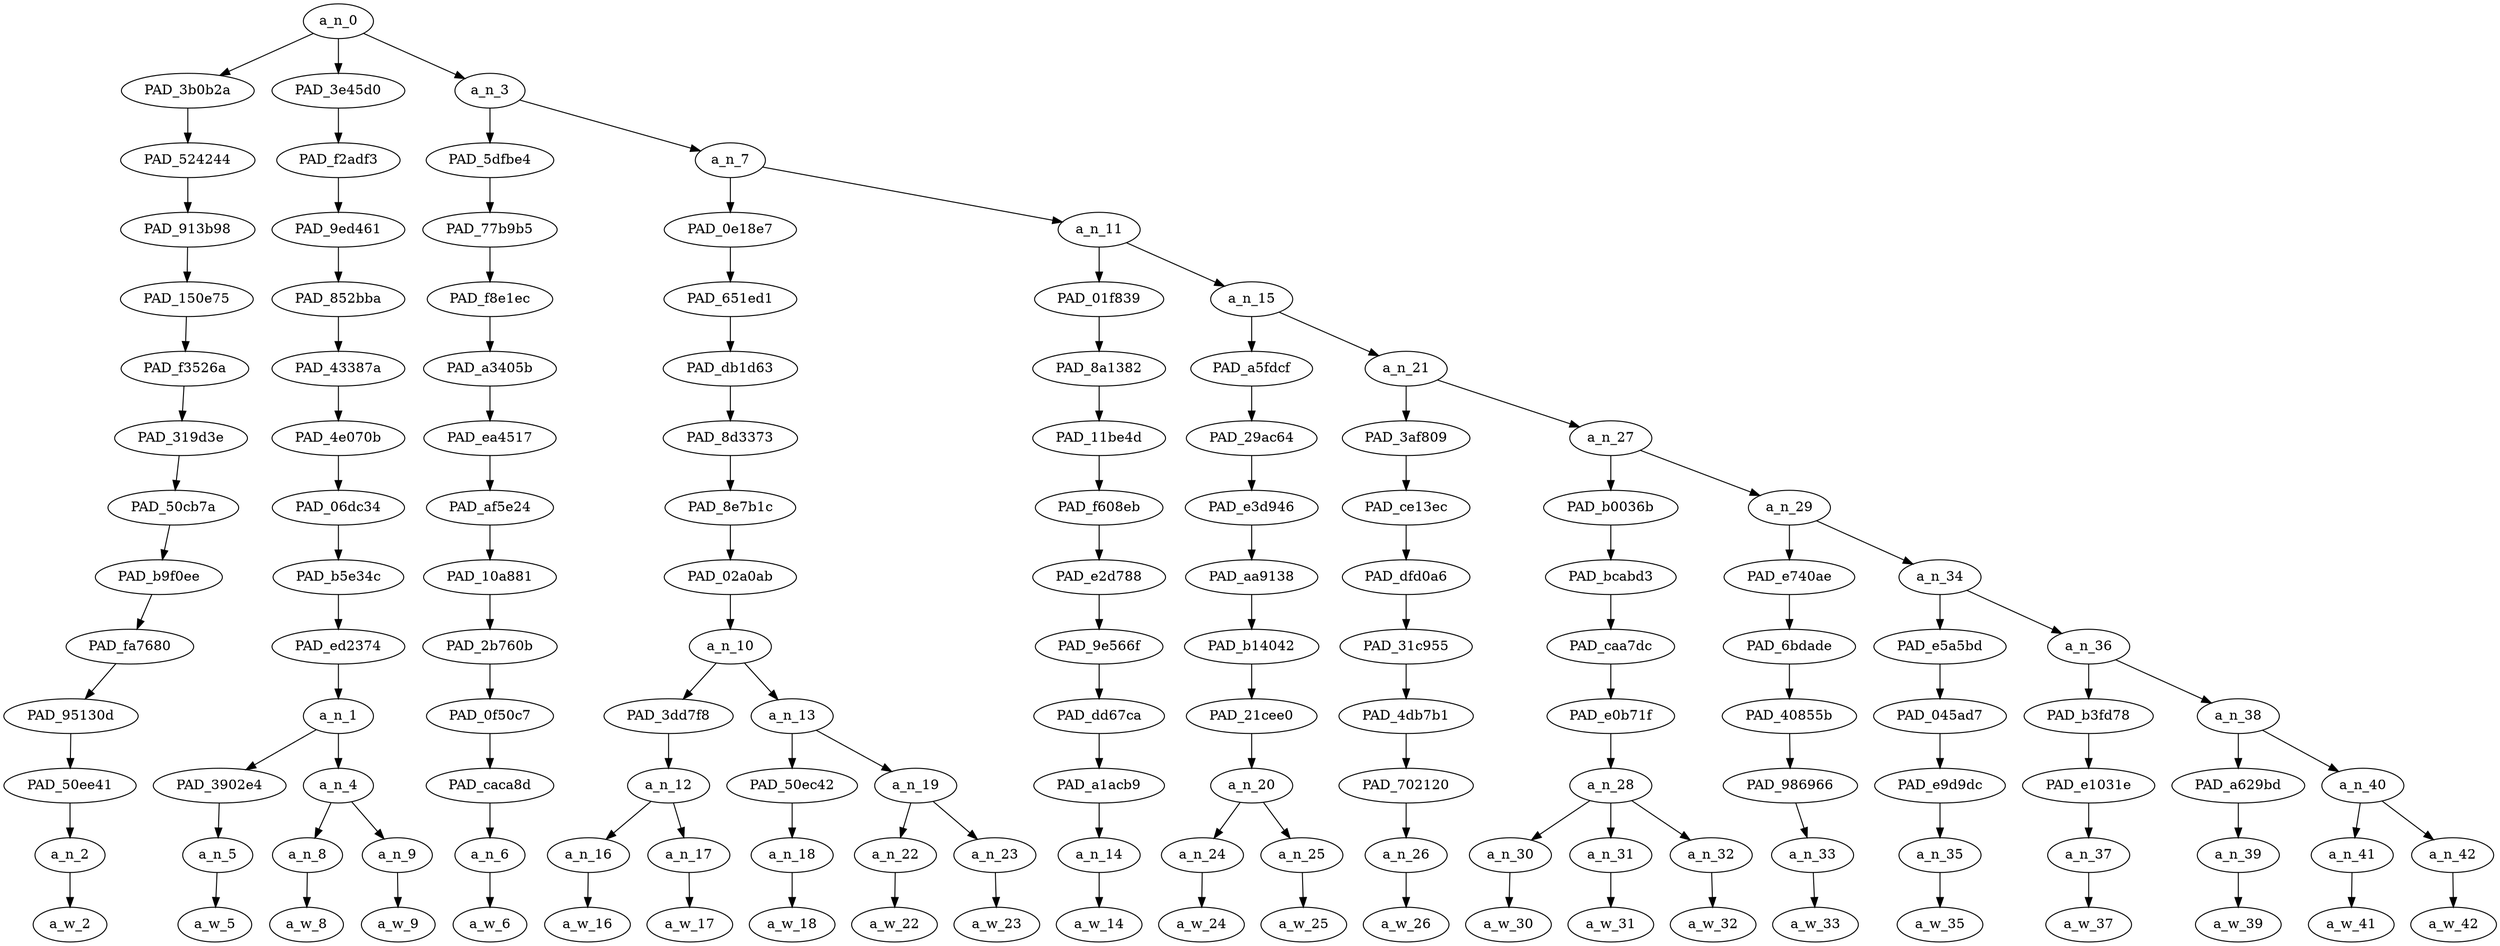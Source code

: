 strict digraph "" {
	a_n_0	[div_dir=1,
		index=0,
		level=13,
		pos="3.5987955729166665,13!",
		text_span="[0, 1, 2, 3, 4, 5, 6, 7, 8, 9, 10, 11, 12, 13, 14, 15, 16, 17, 18, 19, 20, 21, 22]",
		value=1.00000000];
	PAD_3b0b2a	[div_dir=1,
		index=1,
		level=12,
		pos="3.0,12!",
		text_span="[3]",
		value=0.02761832];
	a_n_0 -> PAD_3b0b2a;
	PAD_3e45d0	[div_dir=1,
		index=0,
		level=12,
		pos="1.25,12!",
		text_span="[0, 1, 2]",
		value=0.08497937];
	a_n_0 -> PAD_3e45d0;
	a_n_3	[div_dir=1,
		index=2,
		level=12,
		pos="6.54638671875,12!",
		text_span="[4, 5, 6, 7, 8, 9, 10, 11, 12, 13, 14, 15, 16, 17, 18, 19, 20, 21, 22]",
		value=0.88699676];
	a_n_0 -> a_n_3;
	PAD_524244	[div_dir=1,
		index=1,
		level=11,
		pos="3.0,11!",
		text_span="[3]",
		value=0.02761832];
	PAD_3b0b2a -> PAD_524244;
	PAD_913b98	[div_dir=1,
		index=1,
		level=10,
		pos="3.0,10!",
		text_span="[3]",
		value=0.02761832];
	PAD_524244 -> PAD_913b98;
	PAD_150e75	[div_dir=1,
		index=1,
		level=9,
		pos="3.0,9!",
		text_span="[3]",
		value=0.02761832];
	PAD_913b98 -> PAD_150e75;
	PAD_f3526a	[div_dir=1,
		index=1,
		level=8,
		pos="3.0,8!",
		text_span="[3]",
		value=0.02761832];
	PAD_150e75 -> PAD_f3526a;
	PAD_319d3e	[div_dir=1,
		index=1,
		level=7,
		pos="3.0,7!",
		text_span="[3]",
		value=0.02761832];
	PAD_f3526a -> PAD_319d3e;
	PAD_50cb7a	[div_dir=1,
		index=1,
		level=6,
		pos="3.0,6!",
		text_span="[3]",
		value=0.02761832];
	PAD_319d3e -> PAD_50cb7a;
	PAD_b9f0ee	[div_dir=1,
		index=1,
		level=5,
		pos="3.0,5!",
		text_span="[3]",
		value=0.02761832];
	PAD_50cb7a -> PAD_b9f0ee;
	PAD_fa7680	[div_dir=1,
		index=1,
		level=4,
		pos="3.0,4!",
		text_span="[3]",
		value=0.02761832];
	PAD_b9f0ee -> PAD_fa7680;
	PAD_95130d	[div_dir=1,
		index=1,
		level=3,
		pos="3.0,3!",
		text_span="[3]",
		value=0.02761832];
	PAD_fa7680 -> PAD_95130d;
	PAD_50ee41	[div_dir=1,
		index=2,
		level=2,
		pos="3.0,2!",
		text_span="[3]",
		value=0.02761832];
	PAD_95130d -> PAD_50ee41;
	a_n_2	[div_dir=1,
		index=3,
		level=1,
		pos="3.0,1!",
		text_span="[3]",
		value=0.02761832];
	PAD_50ee41 -> a_n_2;
	a_w_2	[div_dir=0,
		index=3,
		level=0,
		pos="3,0!",
		text_span="[3]",
		value=he];
	a_n_2 -> a_w_2;
	PAD_f2adf3	[div_dir=1,
		index=0,
		level=11,
		pos="1.25,11!",
		text_span="[0, 1, 2]",
		value=0.08497937];
	PAD_3e45d0 -> PAD_f2adf3;
	PAD_9ed461	[div_dir=1,
		index=0,
		level=10,
		pos="1.25,10!",
		text_span="[0, 1, 2]",
		value=0.08497937];
	PAD_f2adf3 -> PAD_9ed461;
	PAD_852bba	[div_dir=1,
		index=0,
		level=9,
		pos="1.25,9!",
		text_span="[0, 1, 2]",
		value=0.08497937];
	PAD_9ed461 -> PAD_852bba;
	PAD_43387a	[div_dir=1,
		index=0,
		level=8,
		pos="1.25,8!",
		text_span="[0, 1, 2]",
		value=0.08497937];
	PAD_852bba -> PAD_43387a;
	PAD_4e070b	[div_dir=1,
		index=0,
		level=7,
		pos="1.25,7!",
		text_span="[0, 1, 2]",
		value=0.08497937];
	PAD_43387a -> PAD_4e070b;
	PAD_06dc34	[div_dir=1,
		index=0,
		level=6,
		pos="1.25,6!",
		text_span="[0, 1, 2]",
		value=0.08497937];
	PAD_4e070b -> PAD_06dc34;
	PAD_b5e34c	[div_dir=1,
		index=0,
		level=5,
		pos="1.25,5!",
		text_span="[0, 1, 2]",
		value=0.08497937];
	PAD_06dc34 -> PAD_b5e34c;
	PAD_ed2374	[div_dir=1,
		index=0,
		level=4,
		pos="1.25,4!",
		text_span="[0, 1, 2]",
		value=0.08497937];
	PAD_b5e34c -> PAD_ed2374;
	a_n_1	[div_dir=1,
		index=0,
		level=3,
		pos="1.25,3!",
		text_span="[0, 1, 2]",
		value=0.08497937];
	PAD_ed2374 -> a_n_1;
	PAD_3902e4	[div_dir=1,
		index=1,
		level=2,
		pos="2.0,2!",
		text_span="[2]",
		value=0.02743146];
	a_n_1 -> PAD_3902e4;
	a_n_4	[div_dir=1,
		index=0,
		level=2,
		pos="0.5,2!",
		text_span="[0, 1]",
		value=0.05728306];
	a_n_1 -> a_n_4;
	a_n_5	[div_dir=1,
		index=2,
		level=1,
		pos="2.0,1!",
		text_span="[2]",
		value=0.02743146];
	PAD_3902e4 -> a_n_5;
	a_w_5	[div_dir=0,
		index=2,
		level=0,
		pos="2,0!",
		text_span="[2]",
		value=back];
	a_n_5 -> a_w_5;
	a_n_8	[div_dir=1,
		index=0,
		level=1,
		pos="0.0,1!",
		text_span="[0]",
		value=0.02766090];
	a_n_4 -> a_n_8;
	a_n_9	[div_dir=1,
		index=1,
		level=1,
		pos="1.0,1!",
		text_span="[1]",
		value=0.02944610];
	a_n_4 -> a_n_9;
	a_w_8	[div_dir=0,
		index=0,
		level=0,
		pos="0,0!",
		text_span="[0]",
		value=few];
	a_n_8 -> a_w_8;
	a_w_9	[div_dir=0,
		index=1,
		level=0,
		pos="1,0!",
		text_span="[1]",
		value=weeks];
	a_n_9 -> a_w_9;
	PAD_5dfbe4	[div_dir=1,
		index=2,
		level=11,
		pos="4.0,11!",
		text_span="[4]",
		value=0.03856982];
	a_n_3 -> PAD_5dfbe4;
	a_n_7	[div_dir=1,
		index=3,
		level=11,
		pos="9.0927734375,11!",
		text_span="[5, 6, 7, 8, 9, 10, 11, 12, 13, 14, 15, 16, 17, 18, 19, 20, 21, 22]",
		value=0.84811583];
	a_n_3 -> a_n_7;
	PAD_77b9b5	[div_dir=1,
		index=2,
		level=10,
		pos="4.0,10!",
		text_span="[4]",
		value=0.03856982];
	PAD_5dfbe4 -> PAD_77b9b5;
	PAD_f8e1ec	[div_dir=1,
		index=2,
		level=9,
		pos="4.0,9!",
		text_span="[4]",
		value=0.03856982];
	PAD_77b9b5 -> PAD_f8e1ec;
	PAD_a3405b	[div_dir=1,
		index=2,
		level=8,
		pos="4.0,8!",
		text_span="[4]",
		value=0.03856982];
	PAD_f8e1ec -> PAD_a3405b;
	PAD_ea4517	[div_dir=1,
		index=2,
		level=7,
		pos="4.0,7!",
		text_span="[4]",
		value=0.03856982];
	PAD_a3405b -> PAD_ea4517;
	PAD_af5e24	[div_dir=1,
		index=2,
		level=6,
		pos="4.0,6!",
		text_span="[4]",
		value=0.03856982];
	PAD_ea4517 -> PAD_af5e24;
	PAD_10a881	[div_dir=1,
		index=2,
		level=5,
		pos="4.0,5!",
		text_span="[4]",
		value=0.03856982];
	PAD_af5e24 -> PAD_10a881;
	PAD_2b760b	[div_dir=1,
		index=2,
		level=4,
		pos="4.0,4!",
		text_span="[4]",
		value=0.03856982];
	PAD_10a881 -> PAD_2b760b;
	PAD_0f50c7	[div_dir=1,
		index=2,
		level=3,
		pos="4.0,3!",
		text_span="[4]",
		value=0.03856982];
	PAD_2b760b -> PAD_0f50c7;
	PAD_caca8d	[div_dir=1,
		index=3,
		level=2,
		pos="4.0,2!",
		text_span="[4]",
		value=0.03856982];
	PAD_0f50c7 -> PAD_caca8d;
	a_n_6	[div_dir=1,
		index=4,
		level=1,
		pos="4.0,1!",
		text_span="[4]",
		value=0.03856982];
	PAD_caca8d -> a_n_6;
	a_w_6	[div_dir=0,
		index=4,
		level=0,
		pos="4,0!",
		text_span="[4]",
		value=quoted];
	a_n_6 -> a_w_6;
	PAD_0e18e7	[div_dir=1,
		index=3,
		level=10,
		pos="6.625,10!",
		text_span="[5, 6, 7, 8, 9]",
		value=0.16647238];
	a_n_7 -> PAD_0e18e7;
	a_n_11	[div_dir=1,
		index=4,
		level=10,
		pos="11.560546875,10!",
		text_span="[10, 11, 12, 13, 14, 15, 16, 17, 18, 19, 20, 21, 22]",
		value=0.68134812];
	a_n_7 -> a_n_11;
	PAD_651ed1	[div_dir=1,
		index=3,
		level=9,
		pos="6.625,9!",
		text_span="[5, 6, 7, 8, 9]",
		value=0.16647238];
	PAD_0e18e7 -> PAD_651ed1;
	PAD_db1d63	[div_dir=1,
		index=3,
		level=8,
		pos="6.625,8!",
		text_span="[5, 6, 7, 8, 9]",
		value=0.16647238];
	PAD_651ed1 -> PAD_db1d63;
	PAD_8d3373	[div_dir=1,
		index=3,
		level=7,
		pos="6.625,7!",
		text_span="[5, 6, 7, 8, 9]",
		value=0.16647238];
	PAD_db1d63 -> PAD_8d3373;
	PAD_8e7b1c	[div_dir=1,
		index=3,
		level=6,
		pos="6.625,6!",
		text_span="[5, 6, 7, 8, 9]",
		value=0.16647238];
	PAD_8d3373 -> PAD_8e7b1c;
	PAD_02a0ab	[div_dir=1,
		index=3,
		level=5,
		pos="6.625,5!",
		text_span="[5, 6, 7, 8, 9]",
		value=0.16647238];
	PAD_8e7b1c -> PAD_02a0ab;
	a_n_10	[div_dir=1,
		index=3,
		level=4,
		pos="6.625,4!",
		text_span="[5, 6, 7, 8, 9]",
		value=0.16647238];
	PAD_02a0ab -> a_n_10;
	PAD_3dd7f8	[div_dir=1,
		index=3,
		level=3,
		pos="5.5,3!",
		text_span="[5, 6]",
		value=0.09061917];
	a_n_10 -> PAD_3dd7f8;
	a_n_13	[div_dir=1,
		index=4,
		level=3,
		pos="7.75,3!",
		text_span="[7, 8, 9]",
		value=0.07566871];
	a_n_10 -> a_n_13;
	a_n_12	[div_dir=1,
		index=4,
		level=2,
		pos="5.5,2!",
		text_span="[5, 6]",
		value=0.09061917];
	PAD_3dd7f8 -> a_n_12;
	a_n_16	[div_dir=1,
		index=5,
		level=1,
		pos="5.0,1!",
		text_span="[5]",
		value=0.02051504];
	a_n_12 -> a_n_16;
	a_n_17	[div_dir=1,
		index=6,
		level=1,
		pos="6.0,1!",
		text_span="[6]",
		value=0.06997640];
	a_n_12 -> a_n_17;
	a_w_16	[div_dir=0,
		index=5,
		level=0,
		pos="5,0!",
		text_span="[5]",
		value=a];
	a_n_16 -> a_w_16;
	a_w_17	[div_dir=0,
		index=6,
		level=0,
		pos="6,0!",
		text_span="[6]",
		value=statistic];
	a_n_17 -> a_w_17;
	PAD_50ec42	[div_dir=1,
		index=5,
		level=2,
		pos="7.0,2!",
		text_span="[7]",
		value=0.01867214];
	a_n_13 -> PAD_50ec42;
	a_n_19	[div_dir=1,
		index=6,
		level=2,
		pos="8.5,2!",
		text_span="[8, 9]",
		value=0.05686310];
	a_n_13 -> a_n_19;
	a_n_18	[div_dir=1,
		index=7,
		level=1,
		pos="7.0,1!",
		text_span="[7]",
		value=0.01867214];
	PAD_50ec42 -> a_n_18;
	a_w_18	[div_dir=0,
		index=7,
		level=0,
		pos="7,0!",
		text_span="[7]",
		value=from];
	a_n_18 -> a_w_18;
	a_n_22	[div_dir=1,
		index=8,
		level=1,
		pos="8.0,1!",
		text_span="[8]",
		value=0.01943625];
	a_n_19 -> a_n_22;
	a_n_23	[div_dir=1,
		index=9,
		level=1,
		pos="9.0,1!",
		text_span="[9]",
		value=0.03730406];
	a_n_19 -> a_n_23;
	a_w_22	[div_dir=0,
		index=8,
		level=0,
		pos="8,0!",
		text_span="[8]",
		value=the];
	a_n_22 -> a_w_22;
	a_w_23	[div_dir=0,
		index=9,
		level=0,
		pos="9,0!",
		text_span="[9]",
		value=government];
	a_n_23 -> a_w_23;
	PAD_01f839	[div_dir=-1,
		index=4,
		level=9,
		pos="10.0,9!",
		text_span="[10]",
		value=0.02873760];
	a_n_11 -> PAD_01f839;
	a_n_15	[div_dir=1,
		index=5,
		level=9,
		pos="13.12109375,9!",
		text_span="[11, 12, 13, 14, 15, 16, 17, 18, 19, 20, 21, 22]",
		value=0.65237869];
	a_n_11 -> a_n_15;
	PAD_8a1382	[div_dir=-1,
		index=4,
		level=8,
		pos="10.0,8!",
		text_span="[10]",
		value=0.02873760];
	PAD_01f839 -> PAD_8a1382;
	PAD_11be4d	[div_dir=-1,
		index=4,
		level=7,
		pos="10.0,7!",
		text_span="[10]",
		value=0.02873760];
	PAD_8a1382 -> PAD_11be4d;
	PAD_f608eb	[div_dir=-1,
		index=4,
		level=6,
		pos="10.0,6!",
		text_span="[10]",
		value=0.02873760];
	PAD_11be4d -> PAD_f608eb;
	PAD_e2d788	[div_dir=-1,
		index=4,
		level=5,
		pos="10.0,5!",
		text_span="[10]",
		value=0.02873760];
	PAD_f608eb -> PAD_e2d788;
	PAD_9e566f	[div_dir=-1,
		index=4,
		level=4,
		pos="10.0,4!",
		text_span="[10]",
		value=0.02873760];
	PAD_e2d788 -> PAD_9e566f;
	PAD_dd67ca	[div_dir=-1,
		index=5,
		level=3,
		pos="10.0,3!",
		text_span="[10]",
		value=0.02873760];
	PAD_9e566f -> PAD_dd67ca;
	PAD_a1acb9	[div_dir=-1,
		index=7,
		level=2,
		pos="10.0,2!",
		text_span="[10]",
		value=0.02873760];
	PAD_dd67ca -> PAD_a1acb9;
	a_n_14	[div_dir=-1,
		index=10,
		level=1,
		pos="10.0,1!",
		text_span="[10]",
		value=0.02873760];
	PAD_a1acb9 -> a_n_14;
	a_w_14	[div_dir=0,
		index=10,
		level=0,
		pos="10,0!",
		text_span="[10]",
		value=regarding];
	a_n_14 -> a_w_14;
	PAD_a5fdcf	[div_dir=1,
		index=5,
		level=8,
		pos="11.5,8!",
		text_span="[11, 12]",
		value=0.05783214];
	a_n_15 -> PAD_a5fdcf;
	a_n_21	[div_dir=1,
		index=6,
		level=8,
		pos="14.7421875,8!",
		text_span="[13, 14, 15, 16, 17, 18, 19, 20, 21, 22]",
		value=0.59430225];
	a_n_15 -> a_n_21;
	PAD_29ac64	[div_dir=1,
		index=5,
		level=7,
		pos="11.5,7!",
		text_span="[11, 12]",
		value=0.05783214];
	PAD_a5fdcf -> PAD_29ac64;
	PAD_e3d946	[div_dir=1,
		index=5,
		level=6,
		pos="11.5,6!",
		text_span="[11, 12]",
		value=0.05783214];
	PAD_29ac64 -> PAD_e3d946;
	PAD_aa9138	[div_dir=1,
		index=5,
		level=5,
		pos="11.5,5!",
		text_span="[11, 12]",
		value=0.05783214];
	PAD_e3d946 -> PAD_aa9138;
	PAD_b14042	[div_dir=1,
		index=5,
		level=4,
		pos="11.5,4!",
		text_span="[11, 12]",
		value=0.05783214];
	PAD_aa9138 -> PAD_b14042;
	PAD_21cee0	[div_dir=1,
		index=6,
		level=3,
		pos="11.5,3!",
		text_span="[11, 12]",
		value=0.05783214];
	PAD_b14042 -> PAD_21cee0;
	a_n_20	[div_dir=1,
		index=8,
		level=2,
		pos="11.5,2!",
		text_span="[11, 12]",
		value=0.05783214];
	PAD_21cee0 -> a_n_20;
	a_n_24	[div_dir=1,
		index=11,
		level=1,
		pos="11.0,1!",
		text_span="[11]",
		value=0.01861005];
	a_n_20 -> a_n_24;
	a_n_25	[div_dir=-1,
		index=12,
		level=1,
		pos="12.0,1!",
		text_span="[12]",
		value=0.03919183];
	a_n_20 -> a_n_25;
	a_w_24	[div_dir=0,
		index=11,
		level=0,
		pos="11,0!",
		text_span="[11]",
		value=the1];
	a_n_24 -> a_w_24;
	a_w_25	[div_dir=0,
		index=12,
		level=0,
		pos="12,0!",
		text_span="[12]",
		value=percentage];
	a_n_25 -> a_w_25;
	PAD_3af809	[div_dir=1,
		index=6,
		level=7,
		pos="13.0,7!",
		text_span="[13]",
		value=0.03393800];
	a_n_21 -> PAD_3af809;
	a_n_27	[div_dir=1,
		index=7,
		level=7,
		pos="16.484375,7!",
		text_span="[14, 15, 16, 17, 18, 19, 20, 21, 22]",
		value=0.56011208];
	a_n_21 -> a_n_27;
	PAD_ce13ec	[div_dir=1,
		index=6,
		level=6,
		pos="13.0,6!",
		text_span="[13]",
		value=0.03393800];
	PAD_3af809 -> PAD_ce13ec;
	PAD_dfd0a6	[div_dir=1,
		index=6,
		level=5,
		pos="13.0,5!",
		text_span="[13]",
		value=0.03393800];
	PAD_ce13ec -> PAD_dfd0a6;
	PAD_31c955	[div_dir=1,
		index=6,
		level=4,
		pos="13.0,4!",
		text_span="[13]",
		value=0.03393800];
	PAD_dfd0a6 -> PAD_31c955;
	PAD_4db7b1	[div_dir=1,
		index=7,
		level=3,
		pos="13.0,3!",
		text_span="[13]",
		value=0.03393800];
	PAD_31c955 -> PAD_4db7b1;
	PAD_702120	[div_dir=1,
		index=9,
		level=2,
		pos="13.0,2!",
		text_span="[13]",
		value=0.03393800];
	PAD_4db7b1 -> PAD_702120;
	a_n_26	[div_dir=1,
		index=13,
		level=1,
		pos="13.0,1!",
		text_span="[13]",
		value=0.03393800];
	PAD_702120 -> a_n_26;
	a_w_26	[div_dir=0,
		index=13,
		level=0,
		pos="13,0!",
		text_span="[13]",
		value=of];
	a_n_26 -> a_w_26;
	PAD_b0036b	[div_dir=1,
		index=7,
		level=6,
		pos="15.0,6!",
		text_span="[14, 15, 16]",
		value=0.36378880];
	a_n_27 -> PAD_b0036b;
	a_n_29	[div_dir=1,
		index=8,
		level=6,
		pos="17.96875,6!",
		text_span="[17, 18, 19, 20, 21, 22]",
		value=0.19609658];
	a_n_27 -> a_n_29;
	PAD_bcabd3	[div_dir=1,
		index=7,
		level=5,
		pos="15.0,5!",
		text_span="[14, 15, 16]",
		value=0.36378880];
	PAD_b0036b -> PAD_bcabd3;
	PAD_caa7dc	[div_dir=1,
		index=7,
		level=4,
		pos="15.0,4!",
		text_span="[14, 15, 16]",
		value=0.36378880];
	PAD_bcabd3 -> PAD_caa7dc;
	PAD_e0b71f	[div_dir=1,
		index=8,
		level=3,
		pos="15.0,3!",
		text_span="[14, 15, 16]",
		value=0.36378880];
	PAD_caa7dc -> PAD_e0b71f;
	a_n_28	[div_dir=1,
		index=10,
		level=2,
		pos="15.0,2!",
		text_span="[14, 15, 16]",
		value=0.36378880];
	PAD_e0b71f -> a_n_28;
	a_n_30	[div_dir=1,
		index=14,
		level=1,
		pos="14.0,1!",
		text_span="[14]",
		value=0.24585092];
	a_n_28 -> a_n_30;
	a_n_31	[div_dir=1,
		index=15,
		level=1,
		pos="15.0,1!",
		text_span="[15]",
		value=0.07555884];
	a_n_28 -> a_n_31;
	a_n_32	[div_dir=-1,
		index=16,
		level=1,
		pos="16.0,1!",
		text_span="[16]",
		value=0.04207300];
	a_n_28 -> a_n_32;
	a_w_30	[div_dir=0,
		index=14,
		level=0,
		pos="14,0!",
		text_span="[14]",
		value=paki];
	a_n_30 -> a_w_30;
	a_w_31	[div_dir=0,
		index=15,
		level=0,
		pos="15,0!",
		text_span="[15]",
		value=muslim];
	a_n_31 -> a_w_31;
	a_w_32	[div_dir=0,
		index=16,
		level=0,
		pos="16,0!",
		text_span="[16]",
		value=men];
	a_n_32 -> a_w_32;
	PAD_e740ae	[div_dir=-1,
		index=8,
		level=5,
		pos="17.0,5!",
		text_span="[17]",
		value=0.03336528];
	a_n_29 -> PAD_e740ae;
	a_n_34	[div_dir=1,
		index=9,
		level=5,
		pos="18.9375,5!",
		text_span="[18, 19, 20, 21, 22]",
		value=0.16268699];
	a_n_29 -> a_n_34;
	PAD_6bdade	[div_dir=-1,
		index=8,
		level=4,
		pos="17.0,4!",
		text_span="[17]",
		value=0.03336528];
	PAD_e740ae -> PAD_6bdade;
	PAD_40855b	[div_dir=-1,
		index=9,
		level=3,
		pos="17.0,3!",
		text_span="[17]",
		value=0.03336528];
	PAD_6bdade -> PAD_40855b;
	PAD_986966	[div_dir=-1,
		index=11,
		level=2,
		pos="17.0,2!",
		text_span="[17]",
		value=0.03336528];
	PAD_40855b -> PAD_986966;
	a_n_33	[div_dir=-1,
		index=17,
		level=1,
		pos="17.0,1!",
		text_span="[17]",
		value=0.03336528];
	PAD_986966 -> a_n_33;
	a_w_33	[div_dir=0,
		index=17,
		level=0,
		pos="17,0!",
		text_span="[17]",
		value=involved];
	a_n_33 -> a_w_33;
	PAD_e5a5bd	[div_dir=-1,
		index=9,
		level=4,
		pos="18.0,4!",
		text_span="[18]",
		value=0.02025994];
	a_n_34 -> PAD_e5a5bd;
	a_n_36	[div_dir=1,
		index=10,
		level=4,
		pos="19.875,4!",
		text_span="[19, 20, 21, 22]",
		value=0.14235933];
	a_n_34 -> a_n_36;
	PAD_045ad7	[div_dir=-1,
		index=10,
		level=3,
		pos="18.0,3!",
		text_span="[18]",
		value=0.02025994];
	PAD_e5a5bd -> PAD_045ad7;
	PAD_e9d9dc	[div_dir=-1,
		index=12,
		level=2,
		pos="18.0,2!",
		text_span="[18]",
		value=0.02025994];
	PAD_045ad7 -> PAD_e9d9dc;
	a_n_35	[div_dir=-1,
		index=18,
		level=1,
		pos="18.0,1!",
		text_span="[18]",
		value=0.02025994];
	PAD_e9d9dc -> a_n_35;
	a_w_35	[div_dir=0,
		index=18,
		level=0,
		pos="18,0!",
		text_span="[18]",
		value=in];
	a_n_35 -> a_w_35;
	PAD_b3fd78	[div_dir=1,
		index=11,
		level=3,
		pos="19.0,3!",
		text_span="[19]",
		value=0.05591231];
	a_n_36 -> PAD_b3fd78;
	a_n_38	[div_dir=1,
		index=12,
		level=3,
		pos="20.75,3!",
		text_span="[20, 21, 22]",
		value=0.08636400];
	a_n_36 -> a_n_38;
	PAD_e1031e	[div_dir=1,
		index=13,
		level=2,
		pos="19.0,2!",
		text_span="[19]",
		value=0.05591231];
	PAD_b3fd78 -> PAD_e1031e;
	a_n_37	[div_dir=1,
		index=19,
		level=1,
		pos="19.0,1!",
		text_span="[19]",
		value=0.05591231];
	PAD_e1031e -> a_n_37;
	a_w_37	[div_dir=0,
		index=19,
		level=0,
		pos="19,0!",
		text_span="[19]",
		value=rape];
	a_n_37 -> a_w_37;
	PAD_a629bd	[div_dir=1,
		index=14,
		level=2,
		pos="20.0,2!",
		text_span="[20]",
		value=0.02161892];
	a_n_38 -> PAD_a629bd;
	a_n_40	[div_dir=-1,
		index=15,
		level=2,
		pos="21.5,2!",
		text_span="[21, 22]",
		value=0.06468219];
	a_n_38 -> a_n_40;
	a_n_39	[div_dir=1,
		index=20,
		level=1,
		pos="20.0,1!",
		text_span="[20]",
		value=0.02161892];
	PAD_a629bd -> a_n_39;
	a_w_39	[div_dir=0,
		index=20,
		level=0,
		pos="20,0!",
		text_span="[20]",
		value=of1];
	a_n_39 -> a_w_39;
	a_n_41	[div_dir=1,
		index=21,
		level=1,
		pos="21.0,1!",
		text_span="[21]",
		value=0.03149844];
	a_n_40 -> a_n_41;
	a_n_42	[div_dir=-1,
		index=22,
		level=1,
		pos="22.0,1!",
		text_span="[22]",
		value=0.03316558];
	a_n_40 -> a_n_42;
	a_w_41	[div_dir=0,
		index=21,
		level=0,
		pos="21,0!",
		text_span="[21]",
		value=young];
	a_n_41 -> a_w_41;
	a_w_42	[div_dir=0,
		index=22,
		level=0,
		pos="22,0!",
		text_span="[22]",
		value=children];
	a_n_42 -> a_w_42;
}
